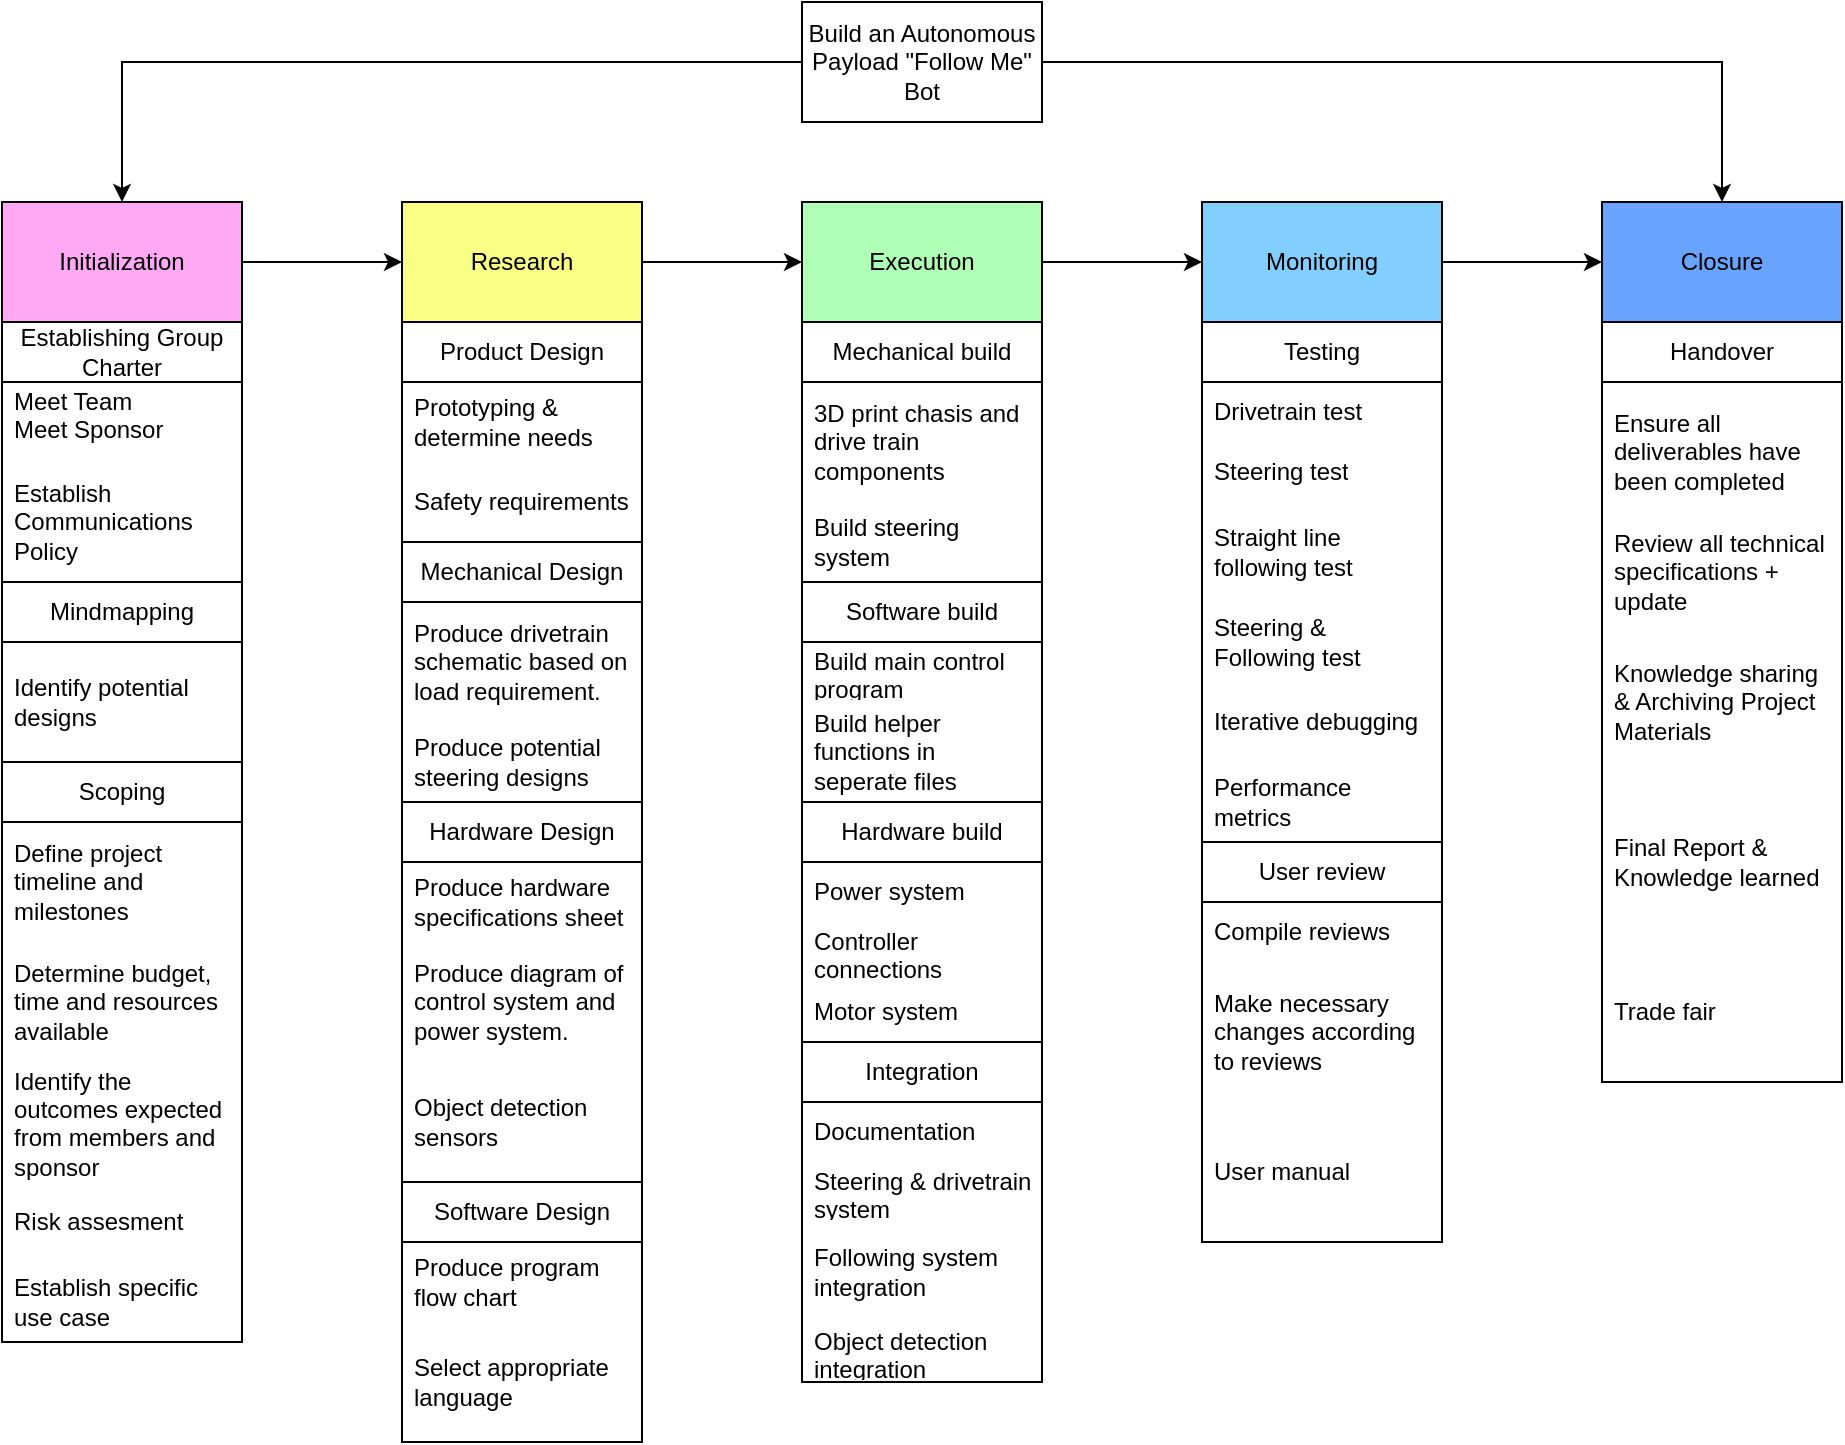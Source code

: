 <mxfile version="27.1.1">
  <diagram name="Page-1" id="sMqCAqLALSPTstq_CGC4">
    <mxGraphModel dx="2643" dy="884" grid="1" gridSize="10" guides="1" tooltips="1" connect="1" arrows="1" fold="1" page="1" pageScale="1" pageWidth="850" pageHeight="1100" math="0" shadow="0">
      <root>
        <mxCell id="0" />
        <mxCell id="1" parent="0" />
        <mxCell id="hAxj5La1zIxjFtSovUvo-46" style="edgeStyle=orthogonalEdgeStyle;rounded=0;orthogonalLoop=1;jettySize=auto;html=1;entryX=0.5;entryY=0;entryDx=0;entryDy=0;" parent="1" source="hAxj5La1zIxjFtSovUvo-2" target="hAxj5La1zIxjFtSovUvo-3" edge="1">
          <mxGeometry relative="1" as="geometry" />
        </mxCell>
        <mxCell id="hAxj5La1zIxjFtSovUvo-47" style="edgeStyle=orthogonalEdgeStyle;rounded=0;orthogonalLoop=1;jettySize=auto;html=1;" parent="1" source="hAxj5La1zIxjFtSovUvo-2" target="hAxj5La1zIxjFtSovUvo-10" edge="1">
          <mxGeometry relative="1" as="geometry" />
        </mxCell>
        <mxCell id="hAxj5La1zIxjFtSovUvo-2" value="Build an Autonomous Payload &quot;Follow Me&quot; Bot" style="rounded=0;whiteSpace=wrap;html=1;" parent="1" vertex="1">
          <mxGeometry x="-390" y="150" width="120" height="60" as="geometry" />
        </mxCell>
        <mxCell id="hAxj5La1zIxjFtSovUvo-5" value="" style="edgeStyle=orthogonalEdgeStyle;rounded=0;orthogonalLoop=1;jettySize=auto;html=1;" parent="1" source="hAxj5La1zIxjFtSovUvo-3" target="hAxj5La1zIxjFtSovUvo-4" edge="1">
          <mxGeometry relative="1" as="geometry" />
        </mxCell>
        <mxCell id="hAxj5La1zIxjFtSovUvo-3" value="Initialization" style="rounded=0;whiteSpace=wrap;html=1;fillColor=#FFA9F4;" parent="1" vertex="1">
          <mxGeometry x="-790" y="250" width="120" height="60" as="geometry" />
        </mxCell>
        <mxCell id="hAxj5La1zIxjFtSovUvo-7" value="" style="edgeStyle=orthogonalEdgeStyle;rounded=0;orthogonalLoop=1;jettySize=auto;html=1;" parent="1" source="hAxj5La1zIxjFtSovUvo-4" target="hAxj5La1zIxjFtSovUvo-6" edge="1">
          <mxGeometry relative="1" as="geometry" />
        </mxCell>
        <mxCell id="hAxj5La1zIxjFtSovUvo-4" value="Research" style="rounded=0;whiteSpace=wrap;html=1;fillColor=#F9FF84;" parent="1" vertex="1">
          <mxGeometry x="-590" y="250" width="120" height="60" as="geometry" />
        </mxCell>
        <mxCell id="hAxj5La1zIxjFtSovUvo-9" value="" style="edgeStyle=orthogonalEdgeStyle;rounded=0;orthogonalLoop=1;jettySize=auto;html=1;" parent="1" source="hAxj5La1zIxjFtSovUvo-6" target="hAxj5La1zIxjFtSovUvo-8" edge="1">
          <mxGeometry relative="1" as="geometry" />
        </mxCell>
        <mxCell id="hAxj5La1zIxjFtSovUvo-6" value="Execution" style="rounded=0;whiteSpace=wrap;html=1;fillColor=#AFFFB6;" parent="1" vertex="1">
          <mxGeometry x="-390" y="250" width="120" height="60" as="geometry" />
        </mxCell>
        <mxCell id="hAxj5La1zIxjFtSovUvo-11" value="" style="edgeStyle=orthogonalEdgeStyle;rounded=0;orthogonalLoop=1;jettySize=auto;html=1;" parent="1" source="hAxj5La1zIxjFtSovUvo-8" target="hAxj5La1zIxjFtSovUvo-10" edge="1">
          <mxGeometry relative="1" as="geometry" />
        </mxCell>
        <mxCell id="hAxj5La1zIxjFtSovUvo-8" value="Monitoring" style="rounded=0;whiteSpace=wrap;html=1;fillColor=#82CEFF;" parent="1" vertex="1">
          <mxGeometry x="-190" y="250" width="120" height="60" as="geometry" />
        </mxCell>
        <mxCell id="hAxj5La1zIxjFtSovUvo-10" value="Closure" style="rounded=0;whiteSpace=wrap;html=1;fillColor=#68A3FF;strokeColor=#000000;" parent="1" vertex="1">
          <mxGeometry x="10" y="250" width="120" height="60" as="geometry" />
        </mxCell>
        <mxCell id="hAxj5La1zIxjFtSovUvo-16" value="Establishing Group Charter" style="swimlane;fontStyle=0;childLayout=stackLayout;horizontal=1;startSize=30;horizontalStack=0;resizeParent=1;resizeParentMax=0;resizeLast=0;collapsible=1;marginBottom=0;whiteSpace=wrap;html=1;" parent="1" vertex="1">
          <mxGeometry x="-790" y="310" width="120" height="130" as="geometry">
            <mxRectangle x="-790" y="310" width="60" height="30" as="alternateBounds" />
          </mxGeometry>
        </mxCell>
        <mxCell id="hAxj5La1zIxjFtSovUvo-17" value="Meet Team&lt;div&gt;Meet Sponsor&amp;nbsp;&lt;/div&gt;&lt;div&gt;&lt;br&gt;&lt;/div&gt;" style="text;strokeColor=none;fillColor=none;align=left;verticalAlign=middle;spacingLeft=4;spacingRight=4;overflow=hidden;points=[[0,0.5],[1,0.5]];portConstraint=eastwest;rotatable=0;whiteSpace=wrap;html=1;" parent="hAxj5La1zIxjFtSovUvo-16" vertex="1">
          <mxGeometry y="30" width="120" height="40" as="geometry" />
        </mxCell>
        <mxCell id="hAxj5La1zIxjFtSovUvo-49" value="&lt;div&gt;Establish Communications Policy&lt;/div&gt;" style="text;strokeColor=none;fillColor=none;align=left;verticalAlign=middle;spacingLeft=4;spacingRight=4;overflow=hidden;points=[[0,0.5],[1,0.5]];portConstraint=eastwest;rotatable=0;whiteSpace=wrap;html=1;" parent="hAxj5La1zIxjFtSovUvo-16" vertex="1">
          <mxGeometry y="70" width="120" height="60" as="geometry" />
        </mxCell>
        <mxCell id="hAxj5La1zIxjFtSovUvo-22" value="Product Design" style="swimlane;fontStyle=0;childLayout=stackLayout;horizontal=1;startSize=30;horizontalStack=0;resizeParent=1;resizeParentMax=0;resizeLast=0;collapsible=1;marginBottom=0;whiteSpace=wrap;html=1;" parent="1" vertex="1">
          <mxGeometry x="-590" y="310" width="120" height="560" as="geometry">
            <mxRectangle x="-590" y="310" width="120" height="30" as="alternateBounds" />
          </mxGeometry>
        </mxCell>
        <mxCell id="4RKLR0kid2qJZf8hat2o-6" value="Prototyping &amp;amp; determine needs" style="text;strokeColor=none;fillColor=none;align=left;verticalAlign=middle;spacingLeft=4;spacingRight=4;overflow=hidden;points=[[0,0.5],[1,0.5]];portConstraint=eastwest;rotatable=0;whiteSpace=wrap;html=1;" parent="hAxj5La1zIxjFtSovUvo-22" vertex="1">
          <mxGeometry y="30" width="120" height="40" as="geometry" />
        </mxCell>
        <mxCell id="E_OrtaTvKkCYNUyAw0r2-15" value="Safety requirements" style="text;strokeColor=none;fillColor=none;align=left;verticalAlign=middle;spacingLeft=4;spacingRight=4;overflow=hidden;points=[[0,0.5],[1,0.5]];portConstraint=eastwest;rotatable=0;whiteSpace=wrap;html=1;" parent="hAxj5La1zIxjFtSovUvo-22" vertex="1">
          <mxGeometry y="70" width="120" height="40" as="geometry" />
        </mxCell>
        <mxCell id="hAxj5La1zIxjFtSovUvo-61" value="Mechanical Design" style="swimlane;fontStyle=0;childLayout=stackLayout;horizontal=1;startSize=30;horizontalStack=0;resizeParent=1;resizeParentMax=0;resizeLast=0;collapsible=1;marginBottom=0;whiteSpace=wrap;html=1;" parent="hAxj5La1zIxjFtSovUvo-22" vertex="1">
          <mxGeometry y="110" width="120" height="130" as="geometry">
            <mxRectangle x="-790" y="310" width="60" height="30" as="alternateBounds" />
          </mxGeometry>
        </mxCell>
        <mxCell id="hAxj5La1zIxjFtSovUvo-62" value="Produce drivetrain schematic based on load requirement." style="text;strokeColor=none;fillColor=none;align=left;verticalAlign=middle;spacingLeft=4;spacingRight=4;overflow=hidden;points=[[0,0.5],[1,0.5]];portConstraint=eastwest;rotatable=0;whiteSpace=wrap;html=1;" parent="hAxj5La1zIxjFtSovUvo-61" vertex="1">
          <mxGeometry y="30" width="120" height="60" as="geometry" />
        </mxCell>
        <mxCell id="hAxj5La1zIxjFtSovUvo-63" value="Produce potential steering designs&amp;nbsp;" style="text;strokeColor=none;fillColor=none;align=left;verticalAlign=middle;spacingLeft=4;spacingRight=4;overflow=hidden;points=[[0,0.5],[1,0.5]];portConstraint=eastwest;rotatable=0;whiteSpace=wrap;html=1;" parent="hAxj5La1zIxjFtSovUvo-61" vertex="1">
          <mxGeometry y="90" width="120" height="40" as="geometry" />
        </mxCell>
        <mxCell id="hAxj5La1zIxjFtSovUvo-68" value="Hardware Design" style="swimlane;fontStyle=0;childLayout=stackLayout;horizontal=1;startSize=30;horizontalStack=0;resizeParent=1;resizeParentMax=0;resizeLast=0;collapsible=1;marginBottom=0;whiteSpace=wrap;html=1;" parent="hAxj5La1zIxjFtSovUvo-22" vertex="1">
          <mxGeometry y="240" width="120" height="190" as="geometry">
            <mxRectangle x="-790" y="310" width="60" height="30" as="alternateBounds" />
          </mxGeometry>
        </mxCell>
        <mxCell id="hAxj5La1zIxjFtSovUvo-69" value="Produce hardware specifications sheet" style="text;strokeColor=none;fillColor=none;align=left;verticalAlign=middle;spacingLeft=4;spacingRight=4;overflow=hidden;points=[[0,0.5],[1,0.5]];portConstraint=eastwest;rotatable=0;whiteSpace=wrap;html=1;" parent="hAxj5La1zIxjFtSovUvo-68" vertex="1">
          <mxGeometry y="30" width="120" height="40" as="geometry" />
        </mxCell>
        <mxCell id="hAxj5La1zIxjFtSovUvo-70" value="Produce diagram of control system and power system.&amp;nbsp;" style="text;strokeColor=none;fillColor=none;align=left;verticalAlign=middle;spacingLeft=4;spacingRight=4;overflow=hidden;points=[[0,0.5],[1,0.5]];portConstraint=eastwest;rotatable=0;whiteSpace=wrap;html=1;" parent="hAxj5La1zIxjFtSovUvo-68" vertex="1">
          <mxGeometry y="70" width="120" height="60" as="geometry" />
        </mxCell>
        <mxCell id="E_OrtaTvKkCYNUyAw0r2-2" value="Object detection sensors" style="text;strokeColor=none;fillColor=none;align=left;verticalAlign=middle;spacingLeft=4;spacingRight=4;overflow=hidden;points=[[0,0.5],[1,0.5]];portConstraint=eastwest;rotatable=0;whiteSpace=wrap;html=1;" parent="hAxj5La1zIxjFtSovUvo-68" vertex="1">
          <mxGeometry y="130" width="120" height="60" as="geometry" />
        </mxCell>
        <mxCell id="hAxj5La1zIxjFtSovUvo-71" value="Software Design" style="swimlane;fontStyle=0;childLayout=stackLayout;horizontal=1;startSize=30;horizontalStack=0;resizeParent=1;resizeParentMax=0;resizeLast=0;collapsible=1;marginBottom=0;whiteSpace=wrap;html=1;" parent="hAxj5La1zIxjFtSovUvo-22" vertex="1">
          <mxGeometry y="430" width="120" height="130" as="geometry">
            <mxRectangle x="-790" y="310" width="60" height="30" as="alternateBounds" />
          </mxGeometry>
        </mxCell>
        <mxCell id="hAxj5La1zIxjFtSovUvo-72" value="Produce program flow chart" style="text;strokeColor=none;fillColor=none;align=left;verticalAlign=middle;spacingLeft=4;spacingRight=4;overflow=hidden;points=[[0,0.5],[1,0.5]];portConstraint=eastwest;rotatable=0;whiteSpace=wrap;html=1;" parent="hAxj5La1zIxjFtSovUvo-71" vertex="1">
          <mxGeometry y="30" width="120" height="40" as="geometry" />
        </mxCell>
        <mxCell id="hAxj5La1zIxjFtSovUvo-73" value="Select appropriate language&amp;nbsp;" style="text;strokeColor=none;fillColor=none;align=left;verticalAlign=middle;spacingLeft=4;spacingRight=4;overflow=hidden;points=[[0,0.5],[1,0.5]];portConstraint=eastwest;rotatable=0;whiteSpace=wrap;html=1;" parent="hAxj5La1zIxjFtSovUvo-71" vertex="1">
          <mxGeometry y="70" width="120" height="60" as="geometry" />
        </mxCell>
        <mxCell id="hAxj5La1zIxjFtSovUvo-26" value="Hardware build" style="swimlane;fontStyle=0;childLayout=stackLayout;horizontal=1;startSize=30;horizontalStack=0;resizeParent=1;resizeParentMax=0;resizeLast=0;collapsible=1;marginBottom=0;whiteSpace=wrap;html=1;" parent="1" vertex="1">
          <mxGeometry x="-390" y="550" width="120" height="120" as="geometry">
            <mxRectangle x="-390" y="550" width="120" height="30" as="alternateBounds" />
          </mxGeometry>
        </mxCell>
        <mxCell id="hAxj5La1zIxjFtSovUvo-27" value="Power system" style="text;strokeColor=none;fillColor=none;align=left;verticalAlign=middle;spacingLeft=4;spacingRight=4;overflow=hidden;points=[[0,0.5],[1,0.5]];portConstraint=eastwest;rotatable=0;whiteSpace=wrap;html=1;" parent="hAxj5La1zIxjFtSovUvo-26" vertex="1">
          <mxGeometry y="30" width="120" height="30" as="geometry" />
        </mxCell>
        <mxCell id="hAxj5La1zIxjFtSovUvo-28" value="Controller connections" style="text;strokeColor=none;fillColor=none;align=left;verticalAlign=middle;spacingLeft=4;spacingRight=4;overflow=hidden;points=[[0,0.5],[1,0.5]];portConstraint=eastwest;rotatable=0;whiteSpace=wrap;html=1;" parent="hAxj5La1zIxjFtSovUvo-26" vertex="1">
          <mxGeometry y="60" width="120" height="30" as="geometry" />
        </mxCell>
        <mxCell id="hAxj5La1zIxjFtSovUvo-29" value="Motor system" style="text;strokeColor=none;fillColor=none;align=left;verticalAlign=middle;spacingLeft=4;spacingRight=4;overflow=hidden;points=[[0,0.5],[1,0.5]];portConstraint=eastwest;rotatable=0;whiteSpace=wrap;html=1;" parent="hAxj5La1zIxjFtSovUvo-26" vertex="1">
          <mxGeometry y="90" width="120" height="30" as="geometry" />
        </mxCell>
        <mxCell id="hAxj5La1zIxjFtSovUvo-38" value="Testing" style="swimlane;fontStyle=0;childLayout=stackLayout;horizontal=1;startSize=30;horizontalStack=0;resizeParent=1;resizeParentMax=0;resizeLast=0;collapsible=1;marginBottom=0;whiteSpace=wrap;html=1;" parent="1" vertex="1">
          <mxGeometry x="-190" y="310" width="120" height="460" as="geometry">
            <mxRectangle x="-190" y="310" width="80" height="30" as="alternateBounds" />
          </mxGeometry>
        </mxCell>
        <mxCell id="hAxj5La1zIxjFtSovUvo-39" value="Drivetrain test" style="text;strokeColor=none;fillColor=none;align=left;verticalAlign=middle;spacingLeft=4;spacingRight=4;overflow=hidden;points=[[0,0.5],[1,0.5]];portConstraint=eastwest;rotatable=0;whiteSpace=wrap;html=1;" parent="hAxj5La1zIxjFtSovUvo-38" vertex="1">
          <mxGeometry y="30" width="120" height="30" as="geometry" />
        </mxCell>
        <mxCell id="hAxj5La1zIxjFtSovUvo-40" value="Steering test" style="text;strokeColor=none;fillColor=none;align=left;verticalAlign=middle;spacingLeft=4;spacingRight=4;overflow=hidden;points=[[0,0.5],[1,0.5]];portConstraint=eastwest;rotatable=0;whiteSpace=wrap;html=1;" parent="hAxj5La1zIxjFtSovUvo-38" vertex="1">
          <mxGeometry y="60" width="120" height="30" as="geometry" />
        </mxCell>
        <mxCell id="hAxj5La1zIxjFtSovUvo-41" value="Straight line following test" style="text;strokeColor=none;fillColor=none;align=left;verticalAlign=middle;spacingLeft=4;spacingRight=4;overflow=hidden;points=[[0,0.5],[1,0.5]];portConstraint=eastwest;rotatable=0;whiteSpace=wrap;html=1;" parent="hAxj5La1zIxjFtSovUvo-38" vertex="1">
          <mxGeometry y="90" width="120" height="50" as="geometry" />
        </mxCell>
        <mxCell id="4RKLR0kid2qJZf8hat2o-1" value="Steering &amp;amp; Following test" style="text;strokeColor=none;fillColor=none;align=left;verticalAlign=middle;spacingLeft=4;spacingRight=4;overflow=hidden;points=[[0,0.5],[1,0.5]];portConstraint=eastwest;rotatable=0;whiteSpace=wrap;html=1;" parent="hAxj5La1zIxjFtSovUvo-38" vertex="1">
          <mxGeometry y="140" width="120" height="40" as="geometry" />
        </mxCell>
        <mxCell id="E_OrtaTvKkCYNUyAw0r2-17" value="Iterative debugging" style="text;strokeColor=none;fillColor=none;align=left;verticalAlign=middle;spacingLeft=4;spacingRight=4;overflow=hidden;points=[[0,0.5],[1,0.5]];portConstraint=eastwest;rotatable=0;whiteSpace=wrap;html=1;" parent="hAxj5La1zIxjFtSovUvo-38" vertex="1">
          <mxGeometry y="180" width="120" height="40" as="geometry" />
        </mxCell>
        <mxCell id="E_OrtaTvKkCYNUyAw0r2-18" value="Performance metrics" style="text;strokeColor=none;fillColor=none;align=left;verticalAlign=middle;spacingLeft=4;spacingRight=4;overflow=hidden;points=[[0,0.5],[1,0.5]];portConstraint=eastwest;rotatable=0;whiteSpace=wrap;html=1;" parent="hAxj5La1zIxjFtSovUvo-38" vertex="1">
          <mxGeometry y="220" width="120" height="40" as="geometry" />
        </mxCell>
        <mxCell id="E_OrtaTvKkCYNUyAw0r2-3" value="User review" style="swimlane;fontStyle=0;childLayout=stackLayout;horizontal=1;startSize=30;horizontalStack=0;resizeParent=1;resizeParentMax=0;resizeLast=0;collapsible=1;marginBottom=0;whiteSpace=wrap;html=1;" parent="hAxj5La1zIxjFtSovUvo-38" vertex="1">
          <mxGeometry y="260" width="120" height="200" as="geometry">
            <mxRectangle x="-190" y="310" width="80" height="30" as="alternateBounds" />
          </mxGeometry>
        </mxCell>
        <mxCell id="E_OrtaTvKkCYNUyAw0r2-4" value="Compile reviews&amp;nbsp;" style="text;strokeColor=none;fillColor=none;align=left;verticalAlign=middle;spacingLeft=4;spacingRight=4;overflow=hidden;points=[[0,0.5],[1,0.5]];portConstraint=eastwest;rotatable=0;whiteSpace=wrap;html=1;" parent="E_OrtaTvKkCYNUyAw0r2-3" vertex="1">
          <mxGeometry y="30" width="120" height="30" as="geometry" />
        </mxCell>
        <mxCell id="E_OrtaTvKkCYNUyAw0r2-5" value="Make necessary changes according to reviews" style="text;strokeColor=none;fillColor=none;align=left;verticalAlign=middle;spacingLeft=4;spacingRight=4;overflow=hidden;points=[[0,0.5],[1,0.5]];portConstraint=eastwest;rotatable=0;whiteSpace=wrap;html=1;" parent="E_OrtaTvKkCYNUyAw0r2-3" vertex="1">
          <mxGeometry y="60" width="120" height="70" as="geometry" />
        </mxCell>
        <mxCell id="E_OrtaTvKkCYNUyAw0r2-19" value="User manual&amp;nbsp;" style="text;strokeColor=none;fillColor=none;align=left;verticalAlign=middle;spacingLeft=4;spacingRight=4;overflow=hidden;points=[[0,0.5],[1,0.5]];portConstraint=eastwest;rotatable=0;whiteSpace=wrap;html=1;" parent="E_OrtaTvKkCYNUyAw0r2-3" vertex="1">
          <mxGeometry y="130" width="120" height="70" as="geometry" />
        </mxCell>
        <mxCell id="hAxj5La1zIxjFtSovUvo-42" value="Handover" style="swimlane;fontStyle=0;childLayout=stackLayout;horizontal=1;startSize=30;horizontalStack=0;resizeParent=1;resizeParentMax=0;resizeLast=0;collapsible=1;marginBottom=0;whiteSpace=wrap;html=1;" parent="1" vertex="1">
          <mxGeometry x="10" y="310" width="120" height="380" as="geometry" />
        </mxCell>
        <mxCell id="hAxj5La1zIxjFtSovUvo-43" value="Ensure all deliverables have been completed" style="text;strokeColor=none;fillColor=none;align=left;verticalAlign=middle;spacingLeft=4;spacingRight=4;overflow=hidden;points=[[0,0.5],[1,0.5]];portConstraint=eastwest;rotatable=0;whiteSpace=wrap;html=1;" parent="hAxj5La1zIxjFtSovUvo-42" vertex="1">
          <mxGeometry y="30" width="120" height="70" as="geometry" />
        </mxCell>
        <mxCell id="hAxj5La1zIxjFtSovUvo-44" value="Review all technical specifications + update" style="text;strokeColor=none;fillColor=none;align=left;verticalAlign=middle;spacingLeft=4;spacingRight=4;overflow=hidden;points=[[0,0.5],[1,0.5]];portConstraint=eastwest;rotatable=0;whiteSpace=wrap;html=1;" parent="hAxj5La1zIxjFtSovUvo-42" vertex="1">
          <mxGeometry y="100" width="120" height="50" as="geometry" />
        </mxCell>
        <mxCell id="hAxj5La1zIxjFtSovUvo-45" value="Knowledge sharing &amp;amp; Archiving Project Materials" style="text;strokeColor=none;fillColor=none;align=left;verticalAlign=middle;spacingLeft=4;spacingRight=4;overflow=hidden;points=[[0,0.5],[1,0.5]];portConstraint=eastwest;rotatable=0;whiteSpace=wrap;html=1;" parent="hAxj5La1zIxjFtSovUvo-42" vertex="1">
          <mxGeometry y="150" width="120" height="80" as="geometry" />
        </mxCell>
        <mxCell id="qlhRVEAcs_n7xBa4r5u3-1" value="Final Report &amp;amp; Knowledge learned" style="text;strokeColor=none;fillColor=none;align=left;verticalAlign=middle;spacingLeft=4;spacingRight=4;overflow=hidden;points=[[0,0.5],[1,0.5]];portConstraint=eastwest;rotatable=0;whiteSpace=wrap;html=1;" vertex="1" parent="hAxj5La1zIxjFtSovUvo-42">
          <mxGeometry y="230" width="120" height="80" as="geometry" />
        </mxCell>
        <mxCell id="qlhRVEAcs_n7xBa4r5u3-2" value="Trade fair" style="text;strokeColor=none;fillColor=none;align=left;verticalAlign=middle;spacingLeft=4;spacingRight=4;overflow=hidden;points=[[0,0.5],[1,0.5]];portConstraint=eastwest;rotatable=0;whiteSpace=wrap;html=1;" vertex="1" parent="hAxj5La1zIxjFtSovUvo-42">
          <mxGeometry y="310" width="120" height="70" as="geometry" />
        </mxCell>
        <mxCell id="hAxj5La1zIxjFtSovUvo-57" value="Mindmapping" style="swimlane;fontStyle=0;childLayout=stackLayout;horizontal=1;startSize=30;horizontalStack=0;resizeParent=1;resizeParentMax=0;resizeLast=0;collapsible=1;marginBottom=0;whiteSpace=wrap;html=1;" parent="1" vertex="1">
          <mxGeometry x="-790" y="440" width="120" height="90" as="geometry">
            <mxRectangle x="-790" y="310" width="60" height="30" as="alternateBounds" />
          </mxGeometry>
        </mxCell>
        <mxCell id="hAxj5La1zIxjFtSovUvo-59" value="Identify potential designs&amp;nbsp;" style="text;strokeColor=none;fillColor=none;align=left;verticalAlign=middle;spacingLeft=4;spacingRight=4;overflow=hidden;points=[[0,0.5],[1,0.5]];portConstraint=eastwest;rotatable=0;whiteSpace=wrap;html=1;" parent="hAxj5La1zIxjFtSovUvo-57" vertex="1">
          <mxGeometry y="30" width="120" height="60" as="geometry" />
        </mxCell>
        <mxCell id="hAxj5La1zIxjFtSovUvo-65" value="Scoping" style="swimlane;fontStyle=0;childLayout=stackLayout;horizontal=1;startSize=30;horizontalStack=0;resizeParent=1;resizeParentMax=0;resizeLast=0;collapsible=1;marginBottom=0;whiteSpace=wrap;html=1;" parent="1" vertex="1">
          <mxGeometry x="-790" y="530" width="120" height="290" as="geometry">
            <mxRectangle x="-790" y="310" width="60" height="30" as="alternateBounds" />
          </mxGeometry>
        </mxCell>
        <mxCell id="hAxj5La1zIxjFtSovUvo-66" value="&lt;div&gt;Define project timeline and milestones&lt;/div&gt;" style="text;strokeColor=none;fillColor=none;align=left;verticalAlign=middle;spacingLeft=4;spacingRight=4;overflow=hidden;points=[[0,0.5],[1,0.5]];portConstraint=eastwest;rotatable=0;whiteSpace=wrap;html=1;" parent="hAxj5La1zIxjFtSovUvo-65" vertex="1">
          <mxGeometry y="30" width="120" height="60" as="geometry" />
        </mxCell>
        <mxCell id="E_OrtaTvKkCYNUyAw0r2-9" value="&lt;div&gt;Determine budget, time and resources available&lt;/div&gt;" style="text;strokeColor=none;fillColor=none;align=left;verticalAlign=middle;spacingLeft=4;spacingRight=4;overflow=hidden;points=[[0,0.5],[1,0.5]];portConstraint=eastwest;rotatable=0;whiteSpace=wrap;html=1;" parent="hAxj5La1zIxjFtSovUvo-65" vertex="1">
          <mxGeometry y="90" width="120" height="60" as="geometry" />
        </mxCell>
        <mxCell id="hAxj5La1zIxjFtSovUvo-67" value="Identify the outcomes expected from members and sponsor" style="text;strokeColor=none;fillColor=none;align=left;verticalAlign=middle;spacingLeft=4;spacingRight=4;overflow=hidden;points=[[0,0.5],[1,0.5]];portConstraint=eastwest;rotatable=0;whiteSpace=wrap;html=1;" parent="hAxj5La1zIxjFtSovUvo-65" vertex="1">
          <mxGeometry y="150" width="120" height="60" as="geometry" />
        </mxCell>
        <mxCell id="hAxj5La1zIxjFtSovUvo-77" value="&lt;span style=&quot;font-weight: normal;&quot;&gt;Risk assesment&lt;/span&gt;" style="text;strokeColor=none;fillColor=none;align=left;verticalAlign=middle;spacingLeft=4;spacingRight=4;overflow=hidden;points=[[0,0.5],[1,0.5]];portConstraint=eastwest;rotatable=0;whiteSpace=wrap;html=1;fontStyle=1" parent="hAxj5La1zIxjFtSovUvo-65" vertex="1">
          <mxGeometry y="210" width="120" height="40" as="geometry" />
        </mxCell>
        <mxCell id="E_OrtaTvKkCYNUyAw0r2-14" value="Establish specific use case" style="text;strokeColor=none;fillColor=none;align=left;verticalAlign=middle;spacingLeft=4;spacingRight=4;overflow=hidden;points=[[0,0.5],[1,0.5]];portConstraint=eastwest;rotatable=0;whiteSpace=wrap;html=1;" parent="hAxj5La1zIxjFtSovUvo-65" vertex="1">
          <mxGeometry y="250" width="120" height="40" as="geometry" />
        </mxCell>
        <mxCell id="hAxj5La1zIxjFtSovUvo-78" value="Software build" style="swimlane;fontStyle=0;childLayout=stackLayout;horizontal=1;startSize=30;horizontalStack=0;resizeParent=1;resizeParentMax=0;resizeLast=0;collapsible=1;marginBottom=0;whiteSpace=wrap;html=1;" parent="1" vertex="1">
          <mxGeometry x="-390" y="440" width="120" height="110" as="geometry">
            <mxRectangle x="-390" y="430" width="120" height="30" as="alternateBounds" />
          </mxGeometry>
        </mxCell>
        <mxCell id="hAxj5La1zIxjFtSovUvo-80" value="Build main control program" style="text;strokeColor=none;fillColor=none;align=left;verticalAlign=middle;spacingLeft=4;spacingRight=4;overflow=hidden;points=[[0,0.5],[1,0.5]];portConstraint=eastwest;rotatable=0;whiteSpace=wrap;html=1;" parent="hAxj5La1zIxjFtSovUvo-78" vertex="1">
          <mxGeometry y="30" width="120" height="30" as="geometry" />
        </mxCell>
        <mxCell id="hAxj5La1zIxjFtSovUvo-81" value="Build helper functions in seperate files" style="text;strokeColor=none;fillColor=none;align=left;verticalAlign=middle;spacingLeft=4;spacingRight=4;overflow=hidden;points=[[0,0.5],[1,0.5]];portConstraint=eastwest;rotatable=0;whiteSpace=wrap;html=1;" parent="hAxj5La1zIxjFtSovUvo-78" vertex="1">
          <mxGeometry y="60" width="120" height="50" as="geometry" />
        </mxCell>
        <mxCell id="hAxj5La1zIxjFtSovUvo-82" value="Mechanical build" style="swimlane;fontStyle=0;childLayout=stackLayout;horizontal=1;startSize=30;horizontalStack=0;resizeParent=1;resizeParentMax=0;resizeLast=0;collapsible=1;marginBottom=0;whiteSpace=wrap;html=1;" parent="1" vertex="1">
          <mxGeometry x="-390" y="310" width="120" height="130" as="geometry">
            <mxRectangle x="-390" y="310" width="130" height="30" as="alternateBounds" />
          </mxGeometry>
        </mxCell>
        <mxCell id="hAxj5La1zIxjFtSovUvo-83" value="3D print chasis and drive train components" style="text;strokeColor=none;fillColor=none;align=left;verticalAlign=middle;spacingLeft=4;spacingRight=4;overflow=hidden;points=[[0,0.5],[1,0.5]];portConstraint=eastwest;rotatable=0;whiteSpace=wrap;html=1;" parent="hAxj5La1zIxjFtSovUvo-82" vertex="1">
          <mxGeometry y="30" width="120" height="60" as="geometry" />
        </mxCell>
        <mxCell id="hAxj5La1zIxjFtSovUvo-84" value="Build steering system" style="text;strokeColor=none;fillColor=none;align=left;verticalAlign=middle;spacingLeft=4;spacingRight=4;overflow=hidden;points=[[0,0.5],[1,0.5]];portConstraint=eastwest;rotatable=0;whiteSpace=wrap;html=1;" parent="hAxj5La1zIxjFtSovUvo-82" vertex="1">
          <mxGeometry y="90" width="120" height="40" as="geometry" />
        </mxCell>
        <mxCell id="4RKLR0kid2qJZf8hat2o-7" value="Integration" style="swimlane;fontStyle=0;childLayout=stackLayout;horizontal=1;startSize=30;horizontalStack=0;resizeParent=1;resizeParentMax=0;resizeLast=0;collapsible=1;marginBottom=0;whiteSpace=wrap;html=1;" parent="1" vertex="1">
          <mxGeometry x="-390" y="670" width="120" height="170" as="geometry">
            <mxRectangle x="-390" y="310" width="130" height="30" as="alternateBounds" />
          </mxGeometry>
        </mxCell>
        <mxCell id="E_OrtaTvKkCYNUyAw0r2-16" value="Documentation" style="text;strokeColor=none;fillColor=none;align=left;verticalAlign=middle;spacingLeft=4;spacingRight=4;overflow=hidden;points=[[0,0.5],[1,0.5]];portConstraint=eastwest;rotatable=0;whiteSpace=wrap;html=1;" parent="4RKLR0kid2qJZf8hat2o-7" vertex="1">
          <mxGeometry y="30" width="120" height="30" as="geometry" />
        </mxCell>
        <mxCell id="4RKLR0kid2qJZf8hat2o-8" value="Steering &amp;amp; drivetrain system" style="text;strokeColor=none;fillColor=none;align=left;verticalAlign=middle;spacingLeft=4;spacingRight=4;overflow=hidden;points=[[0,0.5],[1,0.5]];portConstraint=eastwest;rotatable=0;whiteSpace=wrap;html=1;" parent="4RKLR0kid2qJZf8hat2o-7" vertex="1">
          <mxGeometry y="60" width="120" height="30" as="geometry" />
        </mxCell>
        <mxCell id="4RKLR0kid2qJZf8hat2o-10" value="Following system integration" style="text;strokeColor=none;fillColor=none;align=left;verticalAlign=middle;spacingLeft=4;spacingRight=4;overflow=hidden;points=[[0,0.5],[1,0.5]];portConstraint=eastwest;rotatable=0;whiteSpace=wrap;html=1;" parent="4RKLR0kid2qJZf8hat2o-7" vertex="1">
          <mxGeometry y="90" width="120" height="50" as="geometry" />
        </mxCell>
        <mxCell id="E_OrtaTvKkCYNUyAw0r2-1" value="Object detection integration" style="text;strokeColor=none;fillColor=none;align=left;verticalAlign=middle;spacingLeft=4;spacingRight=4;overflow=hidden;points=[[0,0.5],[1,0.5]];portConstraint=eastwest;rotatable=0;whiteSpace=wrap;html=1;" parent="4RKLR0kid2qJZf8hat2o-7" vertex="1">
          <mxGeometry y="140" width="120" height="30" as="geometry" />
        </mxCell>
      </root>
    </mxGraphModel>
  </diagram>
</mxfile>
